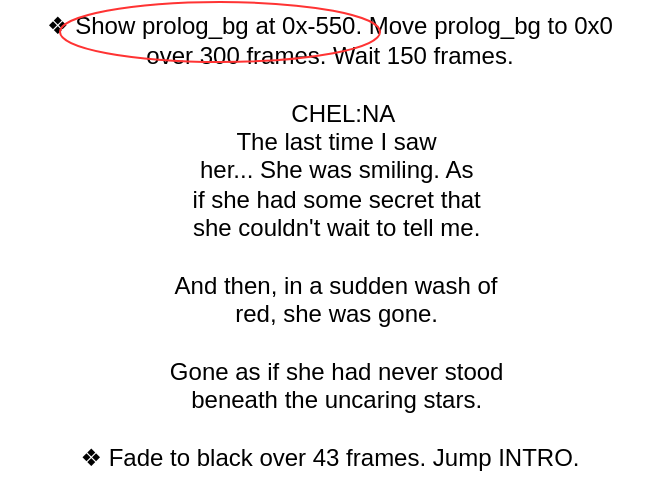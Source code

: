 <mxfile version="14.6.13" type="device" pages="6"><diagram id="z0X6ZHPZAlKM-Is4bryk" name="Show phrase"><mxGraphModel dx="1106" dy="793" grid="1" gridSize="10" guides="1" tooltips="1" connect="1" arrows="1" fold="1" page="1" pageScale="1" pageWidth="1100" pageHeight="850" math="0" shadow="0"><root><mxCell id="0"/><mxCell id="1" parent="0"/><mxCell id="LwtSd7G4xXfq4ysQOWL--1" value="&lt;div&gt;❖ Show prolog_bg at 0x-550. Move prolog_bg to 0x0&lt;/div&gt;&lt;div&gt;over 300 frames. Wait 150 frames.&lt;/div&gt;&lt;div&gt;&lt;br&gt;&lt;/div&gt;&lt;div&gt;&lt;span&gt;&#9;&#9;&lt;/span&gt;&amp;nbsp; &amp;nbsp; CHEL:NA&lt;/div&gt;&lt;div&gt;&lt;span&gt;&#9;&lt;/span&gt;&amp;nbsp; The last time I saw&lt;/div&gt;&lt;div&gt;&lt;span&gt;&#9;&lt;/span&gt;&amp;nbsp; her... She was smiling. As&lt;/div&gt;&lt;div&gt;&lt;span&gt;&#9;&lt;/span&gt;&amp;nbsp; if she had some secret that&lt;/div&gt;&lt;div&gt;&lt;span&gt;&#9;&lt;/span&gt;&amp;nbsp; she couldn't wait to tell me.&lt;/div&gt;&lt;div&gt;&lt;span&gt;&#9;&lt;/span&gt;&amp;nbsp;&amp;nbsp;&lt;/div&gt;&lt;div&gt;&lt;span&gt;&#9;&lt;/span&gt;&amp;nbsp; And then, in a sudden wash of&lt;/div&gt;&lt;div&gt;&lt;span&gt;&#9;&lt;/span&gt;&amp;nbsp; red, she was gone.&lt;/div&gt;&lt;div&gt;&lt;span&gt;&#9;&lt;/span&gt;&amp;nbsp;&amp;nbsp;&lt;/div&gt;&lt;div&gt;&lt;span&gt;&#9;&lt;/span&gt;&amp;nbsp; Gone as if she had never stood&lt;/div&gt;&lt;div&gt;&lt;span&gt;&#9;&lt;/span&gt;&amp;nbsp; beneath the uncaring stars.&lt;/div&gt;&lt;div&gt;&lt;br&gt;&lt;/div&gt;&lt;div&gt;❖ Fade to black over 43 frames. Jump INTRO.&lt;/div&gt;" style="rounded=0;whiteSpace=wrap;html=1;strokeColor=none;" vertex="1" parent="1"><mxGeometry x="180" y="160" width="330" height="240" as="geometry"/></mxCell><mxCell id="LwtSd7G4xXfq4ysQOWL--2" value="" style="ellipse;whiteSpace=wrap;html=1;strokeColor=#FF3333;fillColor=none;" vertex="1" parent="1"><mxGeometry x="210" y="160" width="160" height="30" as="geometry"/></mxCell></root></mxGraphModel></diagram><diagram name="Move phrase" id="62gsg7z_i55Pyj0nCv5_"><mxGraphModel dx="1106" dy="793" grid="1" gridSize="10" guides="1" tooltips="1" connect="1" arrows="1" fold="1" page="1" pageScale="1" pageWidth="1100" pageHeight="850" math="0" shadow="0"><root><mxCell id="K4yBR7Ezm2tfH45r-0sq-0"/><mxCell id="K4yBR7Ezm2tfH45r-0sq-1" parent="K4yBR7Ezm2tfH45r-0sq-0"/><mxCell id="K4yBR7Ezm2tfH45r-0sq-2" value="&lt;div&gt;❖ Show prolog_bg at 0x-550. Move prolog_bg to 0x0&lt;/div&gt;&lt;div&gt;over 300 frames. Wait 150 frames.&lt;/div&gt;&lt;div&gt;&lt;br&gt;&lt;/div&gt;&lt;div&gt;&lt;span&gt;&#9;&#9;&lt;/span&gt;&amp;nbsp; &amp;nbsp; CHEL:NA&lt;/div&gt;&lt;div&gt;&lt;span&gt;&#9;&lt;/span&gt;&amp;nbsp; The last time I saw&lt;/div&gt;&lt;div&gt;&lt;span&gt;&#9;&lt;/span&gt;&amp;nbsp; her... She was smiling. As&lt;/div&gt;&lt;div&gt;&lt;span&gt;&#9;&lt;/span&gt;&amp;nbsp; if she had some secret that&lt;/div&gt;&lt;div&gt;&lt;span&gt;&#9;&lt;/span&gt;&amp;nbsp; she couldn't wait to tell me.&lt;/div&gt;&lt;div&gt;&lt;span&gt;&#9;&lt;/span&gt;&amp;nbsp;&amp;nbsp;&lt;/div&gt;&lt;div&gt;&lt;span&gt;&#9;&lt;/span&gt;&amp;nbsp; And then, in a sudden wash of&lt;/div&gt;&lt;div&gt;&lt;span&gt;&#9;&lt;/span&gt;&amp;nbsp; red, she was gone.&lt;/div&gt;&lt;div&gt;&lt;span&gt;&#9;&lt;/span&gt;&amp;nbsp;&amp;nbsp;&lt;/div&gt;&lt;div&gt;&lt;span&gt;&#9;&lt;/span&gt;&amp;nbsp; Gone as if she had never stood&lt;/div&gt;&lt;div&gt;&lt;span&gt;&#9;&lt;/span&gt;&amp;nbsp; beneath the uncaring stars.&lt;/div&gt;&lt;div&gt;&lt;br&gt;&lt;/div&gt;&lt;div&gt;❖ Fade to black over 43 frames. Jump INTRO.&lt;/div&gt;" style="rounded=0;whiteSpace=wrap;html=1;strokeColor=none;" vertex="1" parent="K4yBR7Ezm2tfH45r-0sq-1"><mxGeometry x="180" y="160" width="330" height="240" as="geometry"/></mxCell><mxCell id="K4yBR7Ezm2tfH45r-0sq-3" value="" style="ellipse;whiteSpace=wrap;html=1;strokeColor=#FF3333;fillColor=none;" vertex="1" parent="K4yBR7Ezm2tfH45r-0sq-1"><mxGeometry x="360" y="160" width="160" height="30" as="geometry"/></mxCell><mxCell id="K4yBR7Ezm2tfH45r-0sq-4" value="" style="ellipse;whiteSpace=wrap;html=1;strokeColor=#FF3333;fillColor=none;" vertex="1" parent="K4yBR7Ezm2tfH45r-0sq-1"><mxGeometry x="240" y="180" width="110" height="30" as="geometry"/></mxCell></root></mxGraphModel></diagram><diagram name="Wait phrase" id="85NhFfzVTtA6K0WJ_BAa"><mxGraphModel dx="1106" dy="793" grid="1" gridSize="10" guides="1" tooltips="1" connect="1" arrows="1" fold="1" page="1" pageScale="1" pageWidth="1100" pageHeight="850" math="0" shadow="0"><root><mxCell id="ST1hzn7E2b_1hlgAaX-H-0"/><mxCell id="ST1hzn7E2b_1hlgAaX-H-1" parent="ST1hzn7E2b_1hlgAaX-H-0"/><mxCell id="ST1hzn7E2b_1hlgAaX-H-2" value="&lt;div&gt;❖ Show prolog_bg at 0x-550. Move prolog_bg to 0x0&lt;/div&gt;&lt;div&gt;over 300 frames. Wait 150 frames.&lt;/div&gt;&lt;div&gt;&lt;br&gt;&lt;/div&gt;&lt;div&gt;&lt;span&gt;&#9;&#9;&lt;/span&gt;&amp;nbsp; &amp;nbsp; CHEL:NA&lt;/div&gt;&lt;div&gt;&lt;span&gt;&#9;&lt;/span&gt;&amp;nbsp; The last time I saw&lt;/div&gt;&lt;div&gt;&lt;span&gt;&#9;&lt;/span&gt;&amp;nbsp; her... She was smiling. As&lt;/div&gt;&lt;div&gt;&lt;span&gt;&#9;&lt;/span&gt;&amp;nbsp; if she had some secret that&lt;/div&gt;&lt;div&gt;&lt;span&gt;&#9;&lt;/span&gt;&amp;nbsp; she couldn't wait to tell me.&lt;/div&gt;&lt;div&gt;&lt;span&gt;&#9;&lt;/span&gt;&amp;nbsp;&amp;nbsp;&lt;/div&gt;&lt;div&gt;&lt;span&gt;&#9;&lt;/span&gt;&amp;nbsp; And then, in a sudden wash of&lt;/div&gt;&lt;div&gt;&lt;span&gt;&#9;&lt;/span&gt;&amp;nbsp; red, she was gone.&lt;/div&gt;&lt;div&gt;&lt;span&gt;&#9;&lt;/span&gt;&amp;nbsp;&amp;nbsp;&lt;/div&gt;&lt;div&gt;&lt;span&gt;&#9;&lt;/span&gt;&amp;nbsp; Gone as if she had never stood&lt;/div&gt;&lt;div&gt;&lt;span&gt;&#9;&lt;/span&gt;&amp;nbsp; beneath the uncaring stars.&lt;/div&gt;&lt;div&gt;&lt;br&gt;&lt;/div&gt;&lt;div&gt;❖ Fade to black over 43 frames. Jump INTRO.&lt;/div&gt;" style="rounded=0;whiteSpace=wrap;html=1;strokeColor=none;" vertex="1" parent="ST1hzn7E2b_1hlgAaX-H-1"><mxGeometry x="180" y="160" width="330" height="240" as="geometry"/></mxCell><mxCell id="ST1hzn7E2b_1hlgAaX-H-3" value="" style="ellipse;whiteSpace=wrap;html=1;strokeColor=#FF3333;fillColor=none;" vertex="1" parent="ST1hzn7E2b_1hlgAaX-H-1"><mxGeometry x="340" y="180" width="100" height="20" as="geometry"/></mxCell></root></mxGraphModel></diagram><diagram name="Say" id="PIsVF4vZx-7xYs-s7phi"><mxGraphModel dx="1106" dy="793" grid="1" gridSize="10" guides="1" tooltips="1" connect="1" arrows="1" fold="1" page="1" pageScale="1" pageWidth="1100" pageHeight="850" math="0" shadow="0"><root><mxCell id="8x-ikkxQQLGqdKX3uM3O-0"/><mxCell id="8x-ikkxQQLGqdKX3uM3O-1" parent="8x-ikkxQQLGqdKX3uM3O-0"/><mxCell id="8x-ikkxQQLGqdKX3uM3O-2" value="&lt;div&gt;❖ Show prolog_bg at 0x-550. Move prolog_bg to 0x0&lt;/div&gt;&lt;div&gt;over 300 frames. Wait 150 frames.&lt;/div&gt;&lt;div&gt;&lt;br&gt;&lt;/div&gt;&lt;div&gt;&lt;span&gt;&#9;&#9;&lt;/span&gt;&amp;nbsp; &amp;nbsp; CHEL:NA&lt;/div&gt;&lt;div&gt;&lt;span&gt;&#9;&lt;/span&gt;&amp;nbsp; The last time I saw&lt;/div&gt;&lt;div&gt;&lt;span&gt;&#9;&lt;/span&gt;&amp;nbsp; her... She was smiling. As&lt;/div&gt;&lt;div&gt;&lt;span&gt;&#9;&lt;/span&gt;&amp;nbsp; if she had some secret that&lt;/div&gt;&lt;div&gt;&lt;span&gt;&#9;&lt;/span&gt;&amp;nbsp; she couldn't wait to tell me.&lt;/div&gt;&lt;div&gt;&lt;span&gt;&#9;&lt;/span&gt;&amp;nbsp;&amp;nbsp;&lt;/div&gt;&lt;div&gt;&lt;span&gt;&#9;&lt;/span&gt;&amp;nbsp; And then, in a sudden wash of&lt;/div&gt;&lt;div&gt;&lt;span&gt;&#9;&lt;/span&gt;&amp;nbsp; red, she was gone.&lt;/div&gt;&lt;div&gt;&lt;span&gt;&#9;&lt;/span&gt;&amp;nbsp;&amp;nbsp;&lt;/div&gt;&lt;div&gt;&lt;span&gt;&#9;&lt;/span&gt;&amp;nbsp; Gone as if she had never stood&lt;/div&gt;&lt;div&gt;&lt;span&gt;&#9;&lt;/span&gt;&amp;nbsp; beneath the uncaring stars.&lt;/div&gt;&lt;div&gt;&lt;br&gt;&lt;/div&gt;&lt;div&gt;❖ Fade to black over 43 frames. Jump INTRO.&lt;/div&gt;" style="rounded=0;whiteSpace=wrap;html=1;strokeColor=none;" vertex="1" parent="8x-ikkxQQLGqdKX3uM3O-1"><mxGeometry x="180" y="160" width="330" height="240" as="geometry"/></mxCell><mxCell id="8x-ikkxQQLGqdKX3uM3O-3" value="" style="ellipse;whiteSpace=wrap;html=1;strokeColor=#FF3333;fillColor=none;" vertex="1" parent="8x-ikkxQQLGqdKX3uM3O-1"><mxGeometry x="225" y="210" width="240" height="170" as="geometry"/></mxCell></root></mxGraphModel></diagram><diagram name="Fade to black phrase" id="qpPVWWN9fq7fI6jnrgyf"><mxGraphModel dx="1106" dy="793" grid="1" gridSize="10" guides="1" tooltips="1" connect="1" arrows="1" fold="1" page="1" pageScale="1" pageWidth="1100" pageHeight="850" math="0" shadow="0"><root><mxCell id="yW_N0x-UM65E-pQOiYTS-0"/><mxCell id="yW_N0x-UM65E-pQOiYTS-1" parent="yW_N0x-UM65E-pQOiYTS-0"/><mxCell id="yW_N0x-UM65E-pQOiYTS-2" value="&lt;div&gt;❖ Show prolog_bg at 0x-550. Move prolog_bg to 0x0&lt;/div&gt;&lt;div&gt;over 300 frames. Wait 150 frames.&lt;/div&gt;&lt;div&gt;&lt;br&gt;&lt;/div&gt;&lt;div&gt;&lt;span&gt;&#9;&#9;&lt;/span&gt;&amp;nbsp; &amp;nbsp; CHEL:NA&lt;/div&gt;&lt;div&gt;&lt;span&gt;&#9;&lt;/span&gt;&amp;nbsp; The last time I saw&lt;/div&gt;&lt;div&gt;&lt;span&gt;&#9;&lt;/span&gt;&amp;nbsp; her... She was smiling. As&lt;/div&gt;&lt;div&gt;&lt;span&gt;&#9;&lt;/span&gt;&amp;nbsp; if she had some secret that&lt;/div&gt;&lt;div&gt;&lt;span&gt;&#9;&lt;/span&gt;&amp;nbsp; she couldn't wait to tell me.&lt;/div&gt;&lt;div&gt;&lt;span&gt;&#9;&lt;/span&gt;&amp;nbsp;&amp;nbsp;&lt;/div&gt;&lt;div&gt;&lt;span&gt;&#9;&lt;/span&gt;&amp;nbsp; And then, in a sudden wash of&lt;/div&gt;&lt;div&gt;&lt;span&gt;&#9;&lt;/span&gt;&amp;nbsp; red, she was gone.&lt;/div&gt;&lt;div&gt;&lt;span&gt;&#9;&lt;/span&gt;&amp;nbsp;&amp;nbsp;&lt;/div&gt;&lt;div&gt;&lt;span&gt;&#9;&lt;/span&gt;&amp;nbsp; Gone as if she had never stood&lt;/div&gt;&lt;div&gt;&lt;span&gt;&#9;&lt;/span&gt;&amp;nbsp; beneath the uncaring stars.&lt;/div&gt;&lt;div&gt;&lt;br&gt;&lt;/div&gt;&lt;div&gt;❖ Fade to black over 43 frames. Jump INTRO.&lt;/div&gt;" style="rounded=0;whiteSpace=wrap;html=1;strokeColor=none;" vertex="1" parent="yW_N0x-UM65E-pQOiYTS-1"><mxGeometry x="180" y="160" width="330" height="240" as="geometry"/></mxCell><mxCell id="yW_N0x-UM65E-pQOiYTS-3" value="" style="ellipse;whiteSpace=wrap;html=1;strokeColor=#FF3333;fillColor=none;" vertex="1" parent="yW_N0x-UM65E-pQOiYTS-1"><mxGeometry x="230" y="370" width="170" height="30" as="geometry"/></mxCell></root></mxGraphModel></diagram><diagram name="Jump phrase" id="Ih35AHgyxpRAJFdNLhnt"><mxGraphModel dx="1106" dy="793" grid="1" gridSize="10" guides="1" tooltips="1" connect="1" arrows="1" fold="1" page="1" pageScale="1" pageWidth="1100" pageHeight="850" math="0" shadow="0"><root><mxCell id="JCEJ0632LrNHEThlSJAe-0"/><mxCell id="JCEJ0632LrNHEThlSJAe-1" parent="JCEJ0632LrNHEThlSJAe-0"/><mxCell id="JCEJ0632LrNHEThlSJAe-2" value="&lt;div&gt;❖ Show prolog_bg at 0x-550. Move prolog_bg to 0x0&lt;/div&gt;&lt;div&gt;over 300 frames. Wait 150 frames.&lt;/div&gt;&lt;div&gt;&lt;br&gt;&lt;/div&gt;&lt;div&gt;&lt;span&gt;&#9;&#9;&lt;/span&gt;&amp;nbsp; &amp;nbsp; CHEL:NA&lt;/div&gt;&lt;div&gt;&lt;span&gt;&#9;&lt;/span&gt;&amp;nbsp; The last time I saw&lt;/div&gt;&lt;div&gt;&lt;span&gt;&#9;&lt;/span&gt;&amp;nbsp; her... She was smiling. As&lt;/div&gt;&lt;div&gt;&lt;span&gt;&#9;&lt;/span&gt;&amp;nbsp; if she had some secret that&lt;/div&gt;&lt;div&gt;&lt;span&gt;&#9;&lt;/span&gt;&amp;nbsp; she couldn't wait to tell me.&lt;/div&gt;&lt;div&gt;&lt;span&gt;&#9;&lt;/span&gt;&amp;nbsp;&amp;nbsp;&lt;/div&gt;&lt;div&gt;&lt;span&gt;&#9;&lt;/span&gt;&amp;nbsp; And then, in a sudden wash of&lt;/div&gt;&lt;div&gt;&lt;span&gt;&#9;&lt;/span&gt;&amp;nbsp; red, she was gone.&lt;/div&gt;&lt;div&gt;&lt;span&gt;&#9;&lt;/span&gt;&amp;nbsp;&amp;nbsp;&lt;/div&gt;&lt;div&gt;&lt;span&gt;&#9;&lt;/span&gt;&amp;nbsp; Gone as if she had never stood&lt;/div&gt;&lt;div&gt;&lt;span&gt;&#9;&lt;/span&gt;&amp;nbsp; beneath the uncaring stars.&lt;/div&gt;&lt;div&gt;&lt;br&gt;&lt;/div&gt;&lt;div&gt;❖ Fade to black over 43 frames. Jump INTRO.&lt;/div&gt;" style="rounded=0;whiteSpace=wrap;html=1;strokeColor=none;" vertex="1" parent="JCEJ0632LrNHEThlSJAe-1"><mxGeometry x="180" y="160" width="330" height="240" as="geometry"/></mxCell><mxCell id="JCEJ0632LrNHEThlSJAe-3" value="" style="ellipse;whiteSpace=wrap;html=1;strokeColor=#FF3333;fillColor=none;" vertex="1" parent="JCEJ0632LrNHEThlSJAe-1"><mxGeometry x="390" y="370" width="90" height="30" as="geometry"/></mxCell></root></mxGraphModel></diagram></mxfile>